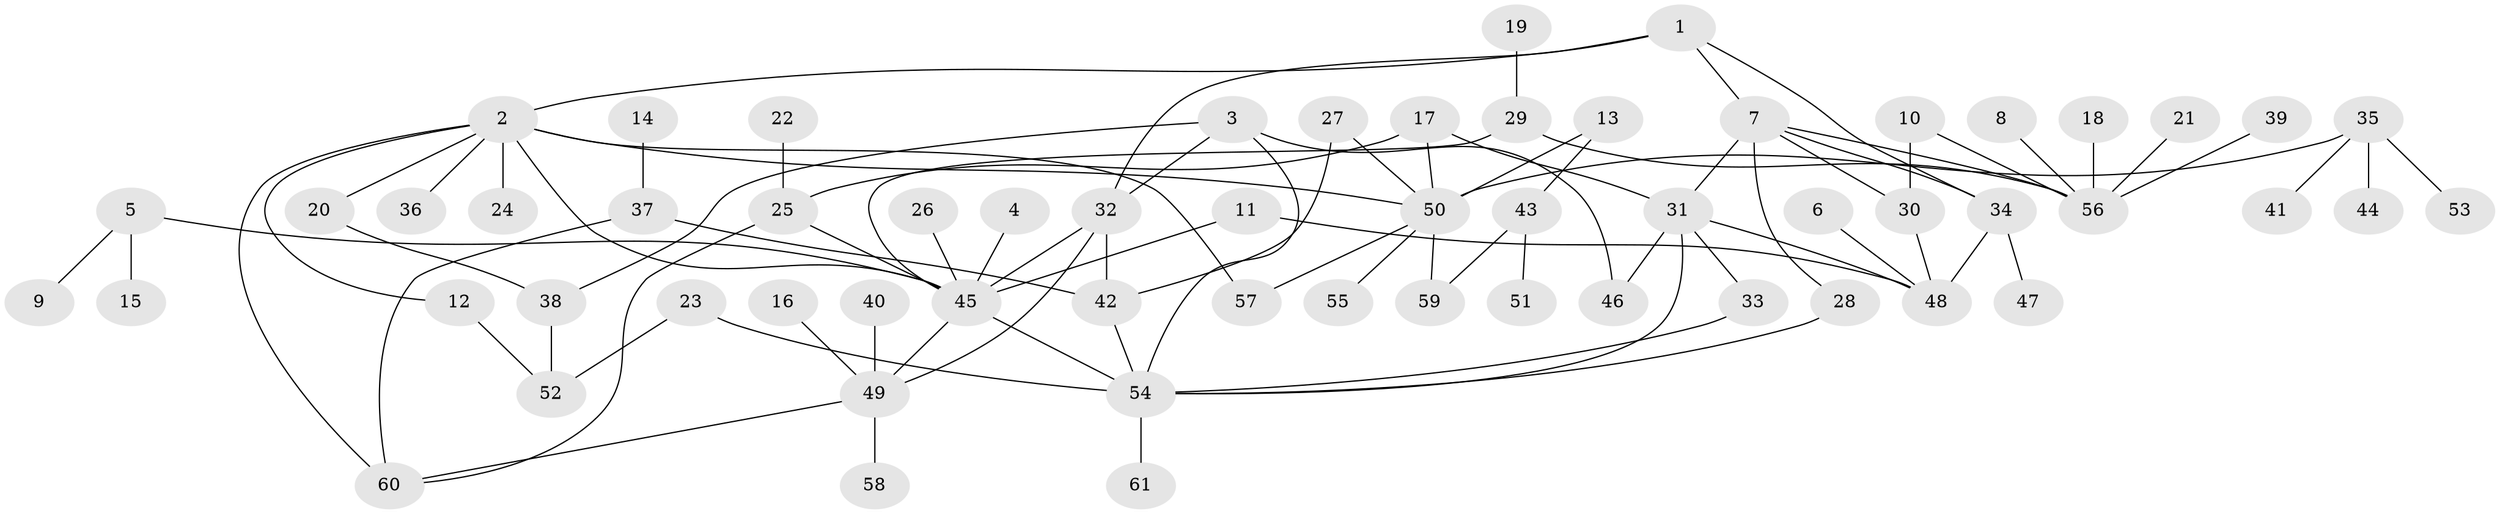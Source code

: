 // original degree distribution, {7: 0.02459016393442623, 3: 0.13934426229508196, 4: 0.10655737704918032, 6: 0.03278688524590164, 5: 0.05737704918032787, 8: 0.00819672131147541, 1: 0.36885245901639346, 2: 0.26229508196721313}
// Generated by graph-tools (version 1.1) at 2025/49/03/09/25 03:49:22]
// undirected, 61 vertices, 85 edges
graph export_dot {
graph [start="1"]
  node [color=gray90,style=filled];
  1;
  2;
  3;
  4;
  5;
  6;
  7;
  8;
  9;
  10;
  11;
  12;
  13;
  14;
  15;
  16;
  17;
  18;
  19;
  20;
  21;
  22;
  23;
  24;
  25;
  26;
  27;
  28;
  29;
  30;
  31;
  32;
  33;
  34;
  35;
  36;
  37;
  38;
  39;
  40;
  41;
  42;
  43;
  44;
  45;
  46;
  47;
  48;
  49;
  50;
  51;
  52;
  53;
  54;
  55;
  56;
  57;
  58;
  59;
  60;
  61;
  1 -- 2 [weight=1.0];
  1 -- 7 [weight=1.0];
  1 -- 32 [weight=1.0];
  1 -- 34 [weight=1.0];
  2 -- 12 [weight=1.0];
  2 -- 20 [weight=1.0];
  2 -- 24 [weight=1.0];
  2 -- 36 [weight=1.0];
  2 -- 45 [weight=1.0];
  2 -- 50 [weight=1.0];
  2 -- 57 [weight=1.0];
  2 -- 60 [weight=1.0];
  3 -- 32 [weight=1.0];
  3 -- 38 [weight=1.0];
  3 -- 46 [weight=1.0];
  3 -- 54 [weight=1.0];
  4 -- 45 [weight=1.0];
  5 -- 9 [weight=1.0];
  5 -- 15 [weight=1.0];
  5 -- 45 [weight=1.0];
  6 -- 48 [weight=1.0];
  7 -- 28 [weight=1.0];
  7 -- 30 [weight=1.0];
  7 -- 31 [weight=1.0];
  7 -- 34 [weight=1.0];
  7 -- 56 [weight=1.0];
  8 -- 56 [weight=1.0];
  10 -- 30 [weight=1.0];
  10 -- 56 [weight=1.0];
  11 -- 45 [weight=1.0];
  11 -- 48 [weight=1.0];
  12 -- 52 [weight=1.0];
  13 -- 43 [weight=1.0];
  13 -- 50 [weight=1.0];
  14 -- 37 [weight=1.0];
  16 -- 49 [weight=1.0];
  17 -- 25 [weight=1.0];
  17 -- 31 [weight=1.0];
  17 -- 50 [weight=1.0];
  18 -- 56 [weight=1.0];
  19 -- 29 [weight=1.0];
  20 -- 38 [weight=1.0];
  21 -- 56 [weight=1.0];
  22 -- 25 [weight=1.0];
  23 -- 52 [weight=1.0];
  23 -- 54 [weight=1.0];
  25 -- 45 [weight=1.0];
  25 -- 60 [weight=1.0];
  26 -- 45 [weight=1.0];
  27 -- 42 [weight=1.0];
  27 -- 50 [weight=1.0];
  28 -- 54 [weight=1.0];
  29 -- 45 [weight=2.0];
  29 -- 56 [weight=1.0];
  30 -- 48 [weight=1.0];
  31 -- 33 [weight=1.0];
  31 -- 46 [weight=1.0];
  31 -- 48 [weight=1.0];
  31 -- 54 [weight=1.0];
  32 -- 42 [weight=1.0];
  32 -- 45 [weight=1.0];
  32 -- 49 [weight=1.0];
  33 -- 54 [weight=1.0];
  34 -- 47 [weight=1.0];
  34 -- 48 [weight=1.0];
  35 -- 41 [weight=1.0];
  35 -- 44 [weight=1.0];
  35 -- 50 [weight=1.0];
  35 -- 53 [weight=1.0];
  37 -- 42 [weight=1.0];
  37 -- 60 [weight=2.0];
  38 -- 52 [weight=1.0];
  39 -- 56 [weight=1.0];
  40 -- 49 [weight=1.0];
  42 -- 54 [weight=2.0];
  43 -- 51 [weight=1.0];
  43 -- 59 [weight=1.0];
  45 -- 49 [weight=1.0];
  45 -- 54 [weight=1.0];
  49 -- 58 [weight=1.0];
  49 -- 60 [weight=1.0];
  50 -- 55 [weight=1.0];
  50 -- 57 [weight=1.0];
  50 -- 59 [weight=1.0];
  54 -- 61 [weight=1.0];
}
